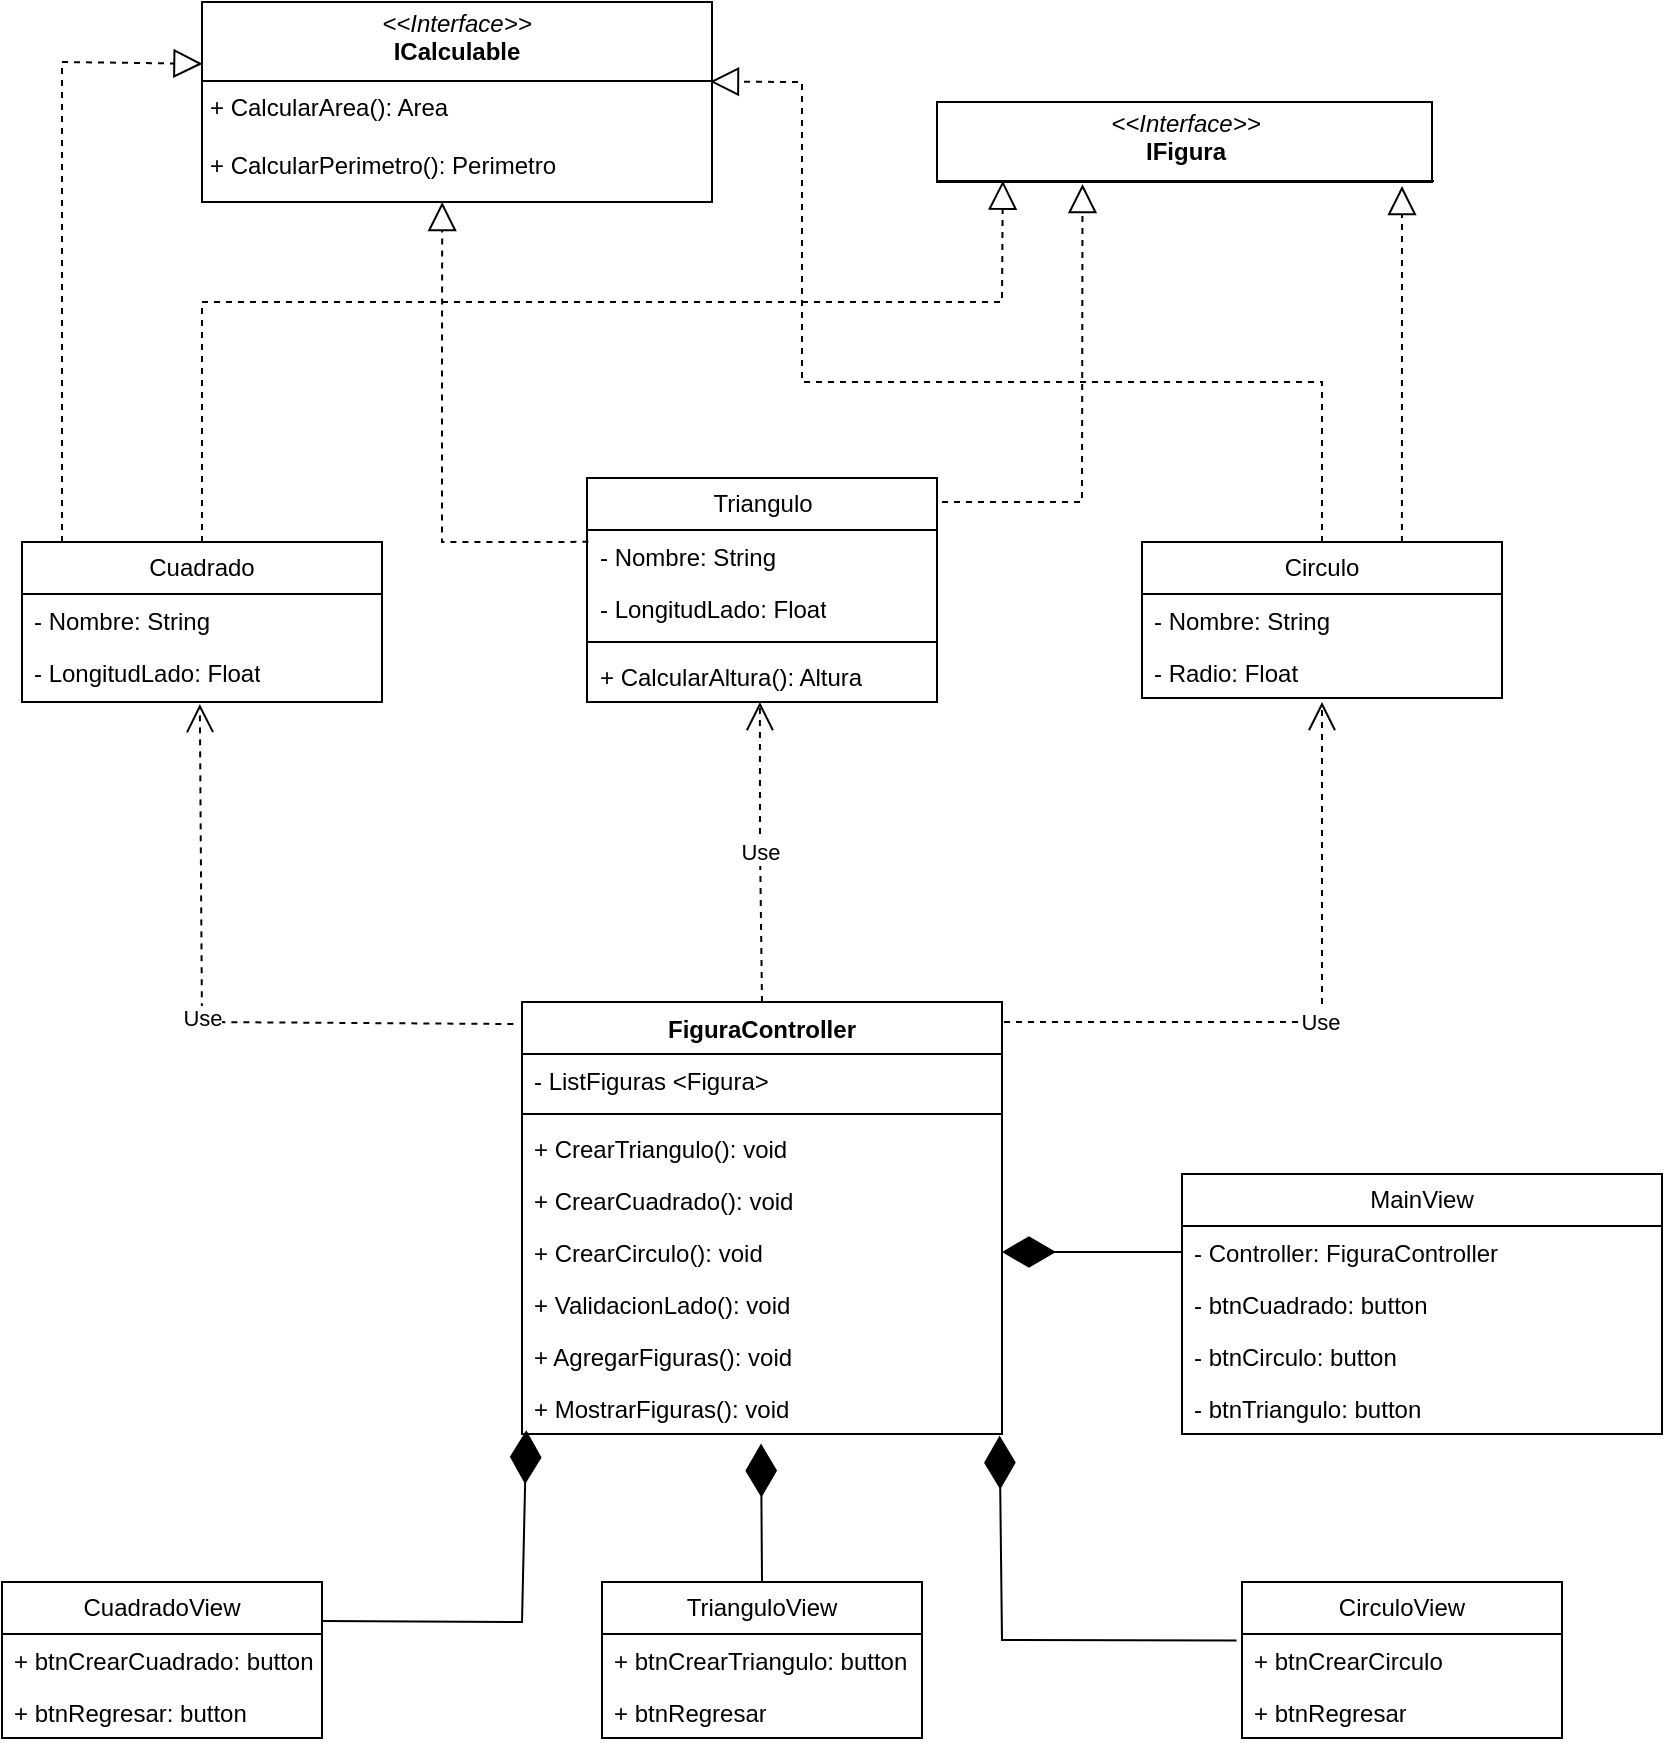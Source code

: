 <mxfile version="24.2.5" type="github">
  <diagram name="Page-1" id="c4acf3e9-155e-7222-9cf6-157b1a14988f">
    <mxGraphModel dx="1235" dy="1764" grid="1" gridSize="10" guides="1" tooltips="1" connect="1" arrows="1" fold="1" page="1" pageScale="1" pageWidth="850" pageHeight="1100" background="none" math="0" shadow="0">
      <root>
        <mxCell id="0" />
        <mxCell id="1" parent="0" />
        <mxCell id="8RnnDRSXlexf_g840mKL-14" value="Cuadrado" style="swimlane;fontStyle=0;childLayout=stackLayout;horizontal=1;startSize=26;fillColor=none;horizontalStack=0;resizeParent=1;resizeParentMax=0;resizeLast=0;collapsible=1;marginBottom=0;whiteSpace=wrap;html=1;" parent="1" vertex="1">
          <mxGeometry x="30" y="200" width="180" height="80" as="geometry" />
        </mxCell>
        <mxCell id="8RnnDRSXlexf_g840mKL-15" value="- Nombre: String&lt;div&gt;&lt;br&gt;&lt;/div&gt;" style="text;strokeColor=none;fillColor=none;align=left;verticalAlign=top;spacingLeft=4;spacingRight=4;overflow=hidden;rotatable=0;points=[[0,0.5],[1,0.5]];portConstraint=eastwest;whiteSpace=wrap;html=1;" parent="8RnnDRSXlexf_g840mKL-14" vertex="1">
          <mxGeometry y="26" width="180" height="26" as="geometry" />
        </mxCell>
        <mxCell id="8RnnDRSXlexf_g840mKL-26" value="- LongitudLado: Float&lt;div&gt;&lt;br&gt;&lt;/div&gt;" style="text;strokeColor=none;fillColor=none;align=left;verticalAlign=top;spacingLeft=4;spacingRight=4;overflow=hidden;rotatable=0;points=[[0,0.5],[1,0.5]];portConstraint=eastwest;whiteSpace=wrap;html=1;" parent="8RnnDRSXlexf_g840mKL-14" vertex="1">
          <mxGeometry y="52" width="180" height="26" as="geometry" />
        </mxCell>
        <mxCell id="8RnnDRSXlexf_g840mKL-16" value="&lt;div&gt;&lt;br&gt;&lt;/div&gt;" style="text;strokeColor=none;fillColor=none;align=left;verticalAlign=top;spacingLeft=4;spacingRight=4;overflow=hidden;rotatable=0;points=[[0,0.5],[1,0.5]];portConstraint=eastwest;whiteSpace=wrap;html=1;" parent="8RnnDRSXlexf_g840mKL-14" vertex="1">
          <mxGeometry y="78" width="180" height="2" as="geometry" />
        </mxCell>
        <mxCell id="8RnnDRSXlexf_g840mKL-20" value="Triangulo" style="swimlane;fontStyle=0;childLayout=stackLayout;horizontal=1;startSize=26;fillColor=none;horizontalStack=0;resizeParent=1;resizeParentMax=0;resizeLast=0;collapsible=1;marginBottom=0;whiteSpace=wrap;html=1;" parent="1" vertex="1">
          <mxGeometry x="312.5" y="168" width="175" height="112" as="geometry" />
        </mxCell>
        <mxCell id="8RnnDRSXlexf_g840mKL-22" value="- Nombre&lt;span style=&quot;background-color: initial;&quot;&gt;: String&lt;/span&gt;&lt;div&gt;&lt;div&gt;&lt;br&gt;&lt;/div&gt;&lt;/div&gt;" style="text;strokeColor=none;fillColor=none;align=left;verticalAlign=top;spacingLeft=4;spacingRight=4;overflow=hidden;rotatable=0;points=[[0,0.5],[1,0.5]];portConstraint=eastwest;whiteSpace=wrap;html=1;" parent="8RnnDRSXlexf_g840mKL-20" vertex="1">
          <mxGeometry y="26" width="175" height="26" as="geometry" />
        </mxCell>
        <mxCell id="8RnnDRSXlexf_g840mKL-21" value="- LongitudLado: Float&lt;div&gt;&lt;br&gt;&lt;/div&gt;" style="text;strokeColor=none;fillColor=none;align=left;verticalAlign=top;spacingLeft=4;spacingRight=4;overflow=hidden;rotatable=0;points=[[0,0.5],[1,0.5]];portConstraint=eastwest;whiteSpace=wrap;html=1;" parent="8RnnDRSXlexf_g840mKL-20" vertex="1">
          <mxGeometry y="52" width="175" height="26" as="geometry" />
        </mxCell>
        <mxCell id="ssvTeVl3Sau00PiMSClQ-30" value="" style="line;strokeWidth=1;fillColor=none;align=left;verticalAlign=middle;spacingTop=-1;spacingLeft=3;spacingRight=3;rotatable=0;labelPosition=right;points=[];portConstraint=eastwest;strokeColor=inherit;" parent="8RnnDRSXlexf_g840mKL-20" vertex="1">
          <mxGeometry y="78" width="175" height="8" as="geometry" />
        </mxCell>
        <mxCell id="ssvTeVl3Sau00PiMSClQ-29" value="+ CalcularAltura(): Altura" style="text;strokeColor=none;fillColor=none;align=left;verticalAlign=top;spacingLeft=4;spacingRight=4;overflow=hidden;rotatable=0;points=[[0,0.5],[1,0.5]];portConstraint=eastwest;whiteSpace=wrap;html=1;" parent="8RnnDRSXlexf_g840mKL-20" vertex="1">
          <mxGeometry y="86" width="175" height="26" as="geometry" />
        </mxCell>
        <mxCell id="8RnnDRSXlexf_g840mKL-27" value="Circulo" style="swimlane;fontStyle=0;childLayout=stackLayout;horizontal=1;startSize=26;fillColor=none;horizontalStack=0;resizeParent=1;resizeParentMax=0;resizeLast=0;collapsible=1;marginBottom=0;whiteSpace=wrap;html=1;" parent="1" vertex="1">
          <mxGeometry x="590" y="200" width="180" height="78" as="geometry" />
        </mxCell>
        <mxCell id="8RnnDRSXlexf_g840mKL-28" value="- Nombre: String&lt;div&gt;&lt;br&gt;&lt;/div&gt;" style="text;strokeColor=none;fillColor=none;align=left;verticalAlign=top;spacingLeft=4;spacingRight=4;overflow=hidden;rotatable=0;points=[[0,0.5],[1,0.5]];portConstraint=eastwest;whiteSpace=wrap;html=1;" parent="8RnnDRSXlexf_g840mKL-27" vertex="1">
          <mxGeometry y="26" width="180" height="26" as="geometry" />
        </mxCell>
        <mxCell id="8RnnDRSXlexf_g840mKL-29" value="- Radio: Float&lt;div&gt;&lt;br&gt;&lt;/div&gt;" style="text;strokeColor=none;fillColor=none;align=left;verticalAlign=top;spacingLeft=4;spacingRight=4;overflow=hidden;rotatable=0;points=[[0,0.5],[1,0.5]];portConstraint=eastwest;whiteSpace=wrap;html=1;" parent="8RnnDRSXlexf_g840mKL-27" vertex="1">
          <mxGeometry y="52" width="180" height="26" as="geometry" />
        </mxCell>
        <mxCell id="8RnnDRSXlexf_g840mKL-35" value="&lt;p style=&quot;margin:0px;margin-top:4px;text-align:center;&quot;&gt;&lt;i&gt;&amp;lt;&amp;lt;Interface&amp;gt;&amp;gt;&lt;/i&gt;&lt;br&gt;&lt;b&gt;ICalculable&lt;/b&gt;&lt;/p&gt;&lt;hr size=&quot;1&quot; style=&quot;border-style:solid;&quot;&gt;&lt;p style=&quot;margin:0px;margin-left:4px;&quot;&gt;+ CalcularArea(): Area&lt;/p&gt;&lt;p style=&quot;margin:0px;margin-left:4px;&quot;&gt;&amp;nbsp;&lt;br&gt;+ CalcularPerimetro(): Perimetro&lt;/p&gt;" style="verticalAlign=top;align=left;overflow=fill;html=1;whiteSpace=wrap;" parent="1" vertex="1">
          <mxGeometry x="120" y="-70" width="255" height="100" as="geometry" />
        </mxCell>
        <mxCell id="8RnnDRSXlexf_g840mKL-36" value="" style="endArrow=block;dashed=1;endFill=0;endSize=12;html=1;rounded=0;entryX=0.471;entryY=1;entryDx=0;entryDy=0;exitX=0.004;exitY=0.228;exitDx=0;exitDy=0;entryPerimeter=0;exitPerimeter=0;" parent="1" edge="1" target="8RnnDRSXlexf_g840mKL-35" source="8RnnDRSXlexf_g840mKL-22">
          <mxGeometry width="160" relative="1" as="geometry">
            <mxPoint x="407.7" y="110" as="sourcePoint" />
            <mxPoint x="407" y="171.09" as="targetPoint" />
            <Array as="points">
              <mxPoint x="240" y="200" />
              <mxPoint x="240" y="120" />
            </Array>
          </mxGeometry>
        </mxCell>
        <mxCell id="8RnnDRSXlexf_g840mKL-37" value="" style="endArrow=block;dashed=1;endFill=0;endSize=12;html=1;rounded=0;entryX=0.001;entryY=0.309;entryDx=0;entryDy=0;entryPerimeter=0;" parent="1" target="8RnnDRSXlexf_g840mKL-35" edge="1">
          <mxGeometry width="160" relative="1" as="geometry">
            <mxPoint x="50" y="200" as="sourcePoint" />
            <mxPoint x="51.53" y="-30.4" as="targetPoint" />
            <Array as="points">
              <mxPoint x="50" y="-40" />
            </Array>
          </mxGeometry>
        </mxCell>
        <mxCell id="8RnnDRSXlexf_g840mKL-38" value="" style="endArrow=block;dashed=1;endFill=0;endSize=12;html=1;rounded=0;entryX=0.996;entryY=0.398;entryDx=0;entryDy=0;entryPerimeter=0;" parent="1" target="8RnnDRSXlexf_g840mKL-35" edge="1">
          <mxGeometry width="160" relative="1" as="geometry">
            <mxPoint x="680" y="200" as="sourcePoint" />
            <mxPoint x="580" y="470" as="targetPoint" />
            <Array as="points">
              <mxPoint x="680" y="120" />
              <mxPoint x="420" y="120" />
              <mxPoint x="420" y="-30" />
            </Array>
          </mxGeometry>
        </mxCell>
        <mxCell id="i74BRaKT675qqBD5_0Uw-1" value="FiguraController&lt;div&gt;&lt;br&gt;&lt;/div&gt;" style="swimlane;fontStyle=1;align=center;verticalAlign=top;childLayout=stackLayout;horizontal=1;startSize=26;horizontalStack=0;resizeParent=1;resizeParentMax=0;resizeLast=0;collapsible=1;marginBottom=0;whiteSpace=wrap;html=1;" parent="1" vertex="1">
          <mxGeometry x="280" y="430" width="240" height="216" as="geometry" />
        </mxCell>
        <mxCell id="i74BRaKT675qqBD5_0Uw-2" value="- ListFiguras &amp;lt;Figura&amp;gt;" style="text;strokeColor=none;fillColor=none;align=left;verticalAlign=top;spacingLeft=4;spacingRight=4;overflow=hidden;rotatable=0;points=[[0,0.5],[1,0.5]];portConstraint=eastwest;whiteSpace=wrap;html=1;" parent="i74BRaKT675qqBD5_0Uw-1" vertex="1">
          <mxGeometry y="26" width="240" height="26" as="geometry" />
        </mxCell>
        <mxCell id="i74BRaKT675qqBD5_0Uw-3" value="" style="line;strokeWidth=1;fillColor=none;align=left;verticalAlign=middle;spacingTop=-1;spacingLeft=3;spacingRight=3;rotatable=0;labelPosition=right;points=[];portConstraint=eastwest;strokeColor=inherit;" parent="i74BRaKT675qqBD5_0Uw-1" vertex="1">
          <mxGeometry y="52" width="240" height="8" as="geometry" />
        </mxCell>
        <mxCell id="i74BRaKT675qqBD5_0Uw-10" value="+ CrearTriangulo(): void" style="text;strokeColor=none;fillColor=none;align=left;verticalAlign=top;spacingLeft=4;spacingRight=4;overflow=hidden;rotatable=0;points=[[0,0.5],[1,0.5]];portConstraint=eastwest;whiteSpace=wrap;html=1;" parent="i74BRaKT675qqBD5_0Uw-1" vertex="1">
          <mxGeometry y="60" width="240" height="26" as="geometry" />
        </mxCell>
        <mxCell id="5XIftzPuQFaZXQM64FQ--2" value="+ CrearCuadrado(): void&lt;div&gt;&lt;br&gt;&lt;/div&gt;" style="text;strokeColor=none;fillColor=none;align=left;verticalAlign=top;spacingLeft=4;spacingRight=4;overflow=hidden;rotatable=0;points=[[0,0.5],[1,0.5]];portConstraint=eastwest;whiteSpace=wrap;html=1;" vertex="1" parent="i74BRaKT675qqBD5_0Uw-1">
          <mxGeometry y="86" width="240" height="26" as="geometry" />
        </mxCell>
        <mxCell id="5XIftzPuQFaZXQM64FQ--3" value="+ CrearCirculo(): void&lt;div&gt;&lt;br&gt;&lt;/div&gt;" style="text;strokeColor=none;fillColor=none;align=left;verticalAlign=top;spacingLeft=4;spacingRight=4;overflow=hidden;rotatable=0;points=[[0,0.5],[1,0.5]];portConstraint=eastwest;whiteSpace=wrap;html=1;" vertex="1" parent="i74BRaKT675qqBD5_0Uw-1">
          <mxGeometry y="112" width="240" height="26" as="geometry" />
        </mxCell>
        <mxCell id="5XIftzPuQFaZXQM64FQ--4" value="+ ValidacionLado(): void&lt;div&gt;&lt;br&gt;&lt;/div&gt;" style="text;strokeColor=none;fillColor=none;align=left;verticalAlign=top;spacingLeft=4;spacingRight=4;overflow=hidden;rotatable=0;points=[[0,0.5],[1,0.5]];portConstraint=eastwest;whiteSpace=wrap;html=1;" vertex="1" parent="i74BRaKT675qqBD5_0Uw-1">
          <mxGeometry y="138" width="240" height="26" as="geometry" />
        </mxCell>
        <mxCell id="5XIftzPuQFaZXQM64FQ--5" value="+ AgregarFiguras(): void&lt;div&gt;&lt;br&gt;&lt;/div&gt;" style="text;strokeColor=none;fillColor=none;align=left;verticalAlign=top;spacingLeft=4;spacingRight=4;overflow=hidden;rotatable=0;points=[[0,0.5],[1,0.5]];portConstraint=eastwest;whiteSpace=wrap;html=1;" vertex="1" parent="i74BRaKT675qqBD5_0Uw-1">
          <mxGeometry y="164" width="240" height="26" as="geometry" />
        </mxCell>
        <mxCell id="5XIftzPuQFaZXQM64FQ--6" value="+ MostrarFiguras(): void&lt;div&gt;&lt;br&gt;&lt;/div&gt;" style="text;strokeColor=none;fillColor=none;align=left;verticalAlign=top;spacingLeft=4;spacingRight=4;overflow=hidden;rotatable=0;points=[[0,0.5],[1,0.5]];portConstraint=eastwest;whiteSpace=wrap;html=1;" vertex="1" parent="i74BRaKT675qqBD5_0Uw-1">
          <mxGeometry y="190" width="240" height="26" as="geometry" />
        </mxCell>
        <mxCell id="i74BRaKT675qqBD5_0Uw-19" value="Use" style="endArrow=open;endSize=12;dashed=1;html=1;rounded=0;entryX=0.494;entryY=1.5;entryDx=0;entryDy=0;entryPerimeter=0;exitX=-0.018;exitY=0.051;exitDx=0;exitDy=0;exitPerimeter=0;" parent="1" source="i74BRaKT675qqBD5_0Uw-1" target="8RnnDRSXlexf_g840mKL-16" edge="1">
          <mxGeometry width="160" relative="1" as="geometry">
            <mxPoint x="279" y="447" as="sourcePoint" />
            <mxPoint x="220" y="430" as="targetPoint" />
            <Array as="points">
              <mxPoint x="120" y="440" />
            </Array>
          </mxGeometry>
        </mxCell>
        <mxCell id="i74BRaKT675qqBD5_0Uw-20" value="Use" style="endArrow=open;endSize=12;dashed=1;html=1;rounded=0;" parent="1" edge="1">
          <mxGeometry x="-0.009" width="160" relative="1" as="geometry">
            <mxPoint x="521" y="440" as="sourcePoint" />
            <mxPoint x="680" y="280" as="targetPoint" />
            <Array as="points">
              <mxPoint x="680" y="440" />
            </Array>
            <mxPoint as="offset" />
          </mxGeometry>
        </mxCell>
        <mxCell id="i74BRaKT675qqBD5_0Uw-21" value="Use" style="endArrow=open;endSize=12;dashed=1;html=1;rounded=0;entryX=0.494;entryY=1;entryDx=0;entryDy=0;entryPerimeter=0;exitX=0.5;exitY=0;exitDx=0;exitDy=0;" parent="1" target="ssvTeVl3Sau00PiMSClQ-29" edge="1" source="i74BRaKT675qqBD5_0Uw-1">
          <mxGeometry width="160" relative="1" as="geometry">
            <mxPoint x="520" y="480" as="sourcePoint" />
            <mxPoint x="680" y="480" as="targetPoint" />
            <Array as="points">
              <mxPoint x="399" y="350" />
            </Array>
          </mxGeometry>
        </mxCell>
        <mxCell id="ssvTeVl3Sau00PiMSClQ-1" value="MainView" style="swimlane;fontStyle=0;childLayout=stackLayout;horizontal=1;startSize=26;fillColor=none;horizontalStack=0;resizeParent=1;resizeParentMax=0;resizeLast=0;collapsible=1;marginBottom=0;whiteSpace=wrap;html=1;" parent="1" vertex="1">
          <mxGeometry x="610" y="516" width="240" height="130" as="geometry" />
        </mxCell>
        <mxCell id="ssvTeVl3Sau00PiMSClQ-2" value="- Controller: FiguraController" style="text;strokeColor=none;fillColor=none;align=left;verticalAlign=top;spacingLeft=4;spacingRight=4;overflow=hidden;rotatable=0;points=[[0,0.5],[1,0.5]];portConstraint=eastwest;whiteSpace=wrap;html=1;" parent="ssvTeVl3Sau00PiMSClQ-1" vertex="1">
          <mxGeometry y="26" width="240" height="26" as="geometry" />
        </mxCell>
        <mxCell id="ssvTeVl3Sau00PiMSClQ-3" value="- btnCuadrado&lt;span style=&quot;background-color: initial;&quot;&gt;: button&lt;/span&gt;" style="text;strokeColor=none;fillColor=none;align=left;verticalAlign=top;spacingLeft=4;spacingRight=4;overflow=hidden;rotatable=0;points=[[0,0.5],[1,0.5]];portConstraint=eastwest;whiteSpace=wrap;html=1;" parent="ssvTeVl3Sau00PiMSClQ-1" vertex="1">
          <mxGeometry y="52" width="240" height="26" as="geometry" />
        </mxCell>
        <mxCell id="ssvTeVl3Sau00PiMSClQ-16" value="- btnCirculo: button" style="text;strokeColor=none;fillColor=none;align=left;verticalAlign=top;spacingLeft=4;spacingRight=4;overflow=hidden;rotatable=0;points=[[0,0.5],[1,0.5]];portConstraint=eastwest;whiteSpace=wrap;html=1;" parent="ssvTeVl3Sau00PiMSClQ-1" vertex="1">
          <mxGeometry y="78" width="240" height="26" as="geometry" />
        </mxCell>
        <mxCell id="ssvTeVl3Sau00PiMSClQ-17" value="- btnTriangulo&lt;span style=&quot;background-color: initial;&quot;&gt;: button&lt;/span&gt;" style="text;strokeColor=none;fillColor=none;align=left;verticalAlign=top;spacingLeft=4;spacingRight=4;overflow=hidden;rotatable=0;points=[[0,0.5],[1,0.5]];portConstraint=eastwest;whiteSpace=wrap;html=1;" parent="ssvTeVl3Sau00PiMSClQ-1" vertex="1">
          <mxGeometry y="104" width="240" height="26" as="geometry" />
        </mxCell>
        <mxCell id="5XIftzPuQFaZXQM64FQ--8" value="&lt;p style=&quot;margin:0px;margin-top:4px;text-align:center;&quot;&gt;&lt;i&gt;&amp;lt;&amp;lt;Interface&amp;gt;&amp;gt;&lt;/i&gt;&lt;br&gt;&lt;b&gt;IFigura&lt;/b&gt;&lt;/p&gt;&lt;hr size=&quot;1&quot; style=&quot;border-style:solid;&quot;&gt;&lt;p style=&quot;margin:0px;margin-left:4px;&quot;&gt;&lt;br&gt;&lt;/p&gt;" style="verticalAlign=top;align=left;overflow=fill;html=1;whiteSpace=wrap;" vertex="1" parent="1">
          <mxGeometry x="487.5" y="-20" width="247.5" height="40" as="geometry" />
        </mxCell>
        <mxCell id="5XIftzPuQFaZXQM64FQ--9" value="" style="endArrow=block;dashed=1;endFill=0;endSize=12;html=1;rounded=0;exitX=0.5;exitY=0;exitDx=0;exitDy=0;entryX=0.133;entryY=0.983;entryDx=0;entryDy=0;entryPerimeter=0;" edge="1" parent="1" source="8RnnDRSXlexf_g840mKL-14" target="5XIftzPuQFaZXQM64FQ--8">
          <mxGeometry width="160" relative="1" as="geometry">
            <mxPoint x="120" y="120" as="sourcePoint" />
            <mxPoint x="520" y="80" as="targetPoint" />
            <Array as="points">
              <mxPoint x="120" y="80" />
              <mxPoint x="520" y="80" />
            </Array>
          </mxGeometry>
        </mxCell>
        <mxCell id="5XIftzPuQFaZXQM64FQ--10" value="" style="endArrow=block;dashed=1;endFill=0;endSize=12;html=1;rounded=0;entryX=0.294;entryY=1.026;entryDx=0;entryDy=0;entryPerimeter=0;" edge="1" parent="1" target="5XIftzPuQFaZXQM64FQ--8">
          <mxGeometry width="160" relative="1" as="geometry">
            <mxPoint x="490" y="180" as="sourcePoint" />
            <mxPoint x="564" y="20" as="targetPoint" />
            <Array as="points">
              <mxPoint x="560" y="180" />
            </Array>
          </mxGeometry>
        </mxCell>
        <mxCell id="5XIftzPuQFaZXQM64FQ--11" value="" style="endArrow=block;dashed=1;endFill=0;endSize=12;html=1;rounded=0;exitX=0.722;exitY=0;exitDx=0;exitDy=0;exitPerimeter=0;" edge="1" parent="1" source="8RnnDRSXlexf_g840mKL-27">
          <mxGeometry width="160" relative="1" as="geometry">
            <mxPoint x="710" y="200" as="sourcePoint" />
            <mxPoint x="720" y="22" as="targetPoint" />
          </mxGeometry>
        </mxCell>
        <mxCell id="5XIftzPuQFaZXQM64FQ--12" value="" style="endArrow=diamondThin;endFill=1;endSize=24;html=1;rounded=0;exitX=0;exitY=0.5;exitDx=0;exitDy=0;entryX=1;entryY=0.5;entryDx=0;entryDy=0;" edge="1" parent="1" source="ssvTeVl3Sau00PiMSClQ-2" target="5XIftzPuQFaZXQM64FQ--3">
          <mxGeometry width="160" relative="1" as="geometry">
            <mxPoint x="540" y="620" as="sourcePoint" />
            <mxPoint x="700" y="620" as="targetPoint" />
            <Array as="points" />
          </mxGeometry>
        </mxCell>
        <mxCell id="5XIftzPuQFaZXQM64FQ--13" value="CuadradoView" style="swimlane;fontStyle=0;childLayout=stackLayout;horizontal=1;startSize=26;fillColor=none;horizontalStack=0;resizeParent=1;resizeParentMax=0;resizeLast=0;collapsible=1;marginBottom=0;whiteSpace=wrap;html=1;" vertex="1" parent="1">
          <mxGeometry x="20" y="720" width="160" height="78" as="geometry" />
        </mxCell>
        <mxCell id="5XIftzPuQFaZXQM64FQ--14" value="+ btnCrearCuadrado: button" style="text;strokeColor=none;fillColor=none;align=left;verticalAlign=top;spacingLeft=4;spacingRight=4;overflow=hidden;rotatable=0;points=[[0,0.5],[1,0.5]];portConstraint=eastwest;whiteSpace=wrap;html=1;" vertex="1" parent="5XIftzPuQFaZXQM64FQ--13">
          <mxGeometry y="26" width="160" height="26" as="geometry" />
        </mxCell>
        <mxCell id="5XIftzPuQFaZXQM64FQ--15" value="+ btnRegresar: button&lt;div&gt;&lt;br&gt;&lt;/div&gt;" style="text;strokeColor=none;fillColor=none;align=left;verticalAlign=top;spacingLeft=4;spacingRight=4;overflow=hidden;rotatable=0;points=[[0,0.5],[1,0.5]];portConstraint=eastwest;whiteSpace=wrap;html=1;" vertex="1" parent="5XIftzPuQFaZXQM64FQ--13">
          <mxGeometry y="52" width="160" height="26" as="geometry" />
        </mxCell>
        <mxCell id="5XIftzPuQFaZXQM64FQ--17" value="CirculoView" style="swimlane;fontStyle=0;childLayout=stackLayout;horizontal=1;startSize=26;fillColor=none;horizontalStack=0;resizeParent=1;resizeParentMax=0;resizeLast=0;collapsible=1;marginBottom=0;whiteSpace=wrap;html=1;" vertex="1" parent="1">
          <mxGeometry x="640" y="720" width="160" height="78" as="geometry" />
        </mxCell>
        <mxCell id="5XIftzPuQFaZXQM64FQ--18" value="+ btnCrearCirculo" style="text;strokeColor=none;fillColor=none;align=left;verticalAlign=top;spacingLeft=4;spacingRight=4;overflow=hidden;rotatable=0;points=[[0,0.5],[1,0.5]];portConstraint=eastwest;whiteSpace=wrap;html=1;" vertex="1" parent="5XIftzPuQFaZXQM64FQ--17">
          <mxGeometry y="26" width="160" height="26" as="geometry" />
        </mxCell>
        <mxCell id="5XIftzPuQFaZXQM64FQ--19" value="+ btnRegresar" style="text;strokeColor=none;fillColor=none;align=left;verticalAlign=top;spacingLeft=4;spacingRight=4;overflow=hidden;rotatable=0;points=[[0,0.5],[1,0.5]];portConstraint=eastwest;whiteSpace=wrap;html=1;" vertex="1" parent="5XIftzPuQFaZXQM64FQ--17">
          <mxGeometry y="52" width="160" height="26" as="geometry" />
        </mxCell>
        <mxCell id="5XIftzPuQFaZXQM64FQ--21" value="TrianguloView" style="swimlane;fontStyle=0;childLayout=stackLayout;horizontal=1;startSize=26;fillColor=none;horizontalStack=0;resizeParent=1;resizeParentMax=0;resizeLast=0;collapsible=1;marginBottom=0;whiteSpace=wrap;html=1;" vertex="1" parent="1">
          <mxGeometry x="320" y="720" width="160" height="78" as="geometry" />
        </mxCell>
        <mxCell id="5XIftzPuQFaZXQM64FQ--22" value="+ btnCrearTriangulo: button" style="text;strokeColor=none;fillColor=none;align=left;verticalAlign=top;spacingLeft=4;spacingRight=4;overflow=hidden;rotatable=0;points=[[0,0.5],[1,0.5]];portConstraint=eastwest;whiteSpace=wrap;html=1;" vertex="1" parent="5XIftzPuQFaZXQM64FQ--21">
          <mxGeometry y="26" width="160" height="26" as="geometry" />
        </mxCell>
        <mxCell id="5XIftzPuQFaZXQM64FQ--23" value="+ btnRegresar" style="text;strokeColor=none;fillColor=none;align=left;verticalAlign=top;spacingLeft=4;spacingRight=4;overflow=hidden;rotatable=0;points=[[0,0.5],[1,0.5]];portConstraint=eastwest;whiteSpace=wrap;html=1;" vertex="1" parent="5XIftzPuQFaZXQM64FQ--21">
          <mxGeometry y="52" width="160" height="26" as="geometry" />
        </mxCell>
        <mxCell id="5XIftzPuQFaZXQM64FQ--25" value="" style="endArrow=diamondThin;endFill=1;endSize=24;html=1;rounded=0;exitX=0.5;exitY=0;exitDx=0;exitDy=0;entryX=0.498;entryY=1.185;entryDx=0;entryDy=0;entryPerimeter=0;" edge="1" parent="1" source="5XIftzPuQFaZXQM64FQ--21" target="5XIftzPuQFaZXQM64FQ--6">
          <mxGeometry width="160" relative="1" as="geometry">
            <mxPoint x="500" y="670" as="sourcePoint" />
            <mxPoint x="410" y="670" as="targetPoint" />
            <Array as="points" />
          </mxGeometry>
        </mxCell>
        <mxCell id="5XIftzPuQFaZXQM64FQ--26" value="" style="endArrow=diamondThin;endFill=1;endSize=24;html=1;rounded=0;exitX=-0.017;exitY=0.123;exitDx=0;exitDy=0;entryX=0.995;entryY=1.031;entryDx=0;entryDy=0;entryPerimeter=0;exitPerimeter=0;" edge="1" parent="1" source="5XIftzPuQFaZXQM64FQ--18" target="5XIftzPuQFaZXQM64FQ--6">
          <mxGeometry width="160" relative="1" as="geometry">
            <mxPoint x="500" y="715" as="sourcePoint" />
            <mxPoint x="500" y="646" as="targetPoint" />
            <Array as="points">
              <mxPoint x="520" y="749" />
            </Array>
          </mxGeometry>
        </mxCell>
        <mxCell id="5XIftzPuQFaZXQM64FQ--27" value="" style="endArrow=diamondThin;endFill=1;endSize=24;html=1;rounded=0;exitX=1;exitY=0.25;exitDx=0;exitDy=0;entryX=0.009;entryY=0.928;entryDx=0;entryDy=0;entryPerimeter=0;" edge="1" parent="1" source="5XIftzPuQFaZXQM64FQ--13" target="5XIftzPuQFaZXQM64FQ--6">
          <mxGeometry width="160" relative="1" as="geometry">
            <mxPoint x="328" y="759" as="sourcePoint" />
            <mxPoint x="210" y="657" as="targetPoint" />
            <Array as="points">
              <mxPoint x="280" y="740" />
            </Array>
          </mxGeometry>
        </mxCell>
      </root>
    </mxGraphModel>
  </diagram>
</mxfile>
